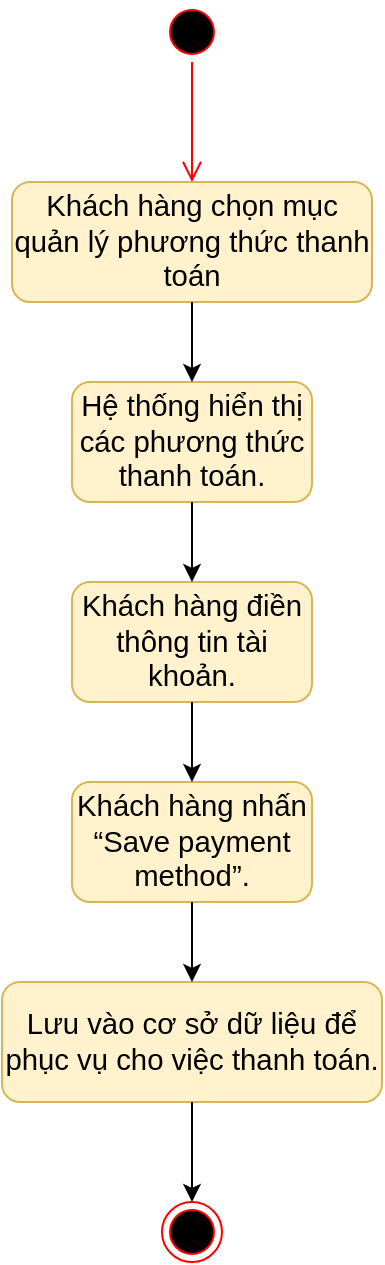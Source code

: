 <mxfile version="20.5.3" type="device"><diagram id="KO5z1uvD2co1ZCpSvD9R" name="Page-1"><mxGraphModel dx="1875" dy="913" grid="1" gridSize="10" guides="1" tooltips="1" connect="1" arrows="1" fold="1" page="1" pageScale="1" pageWidth="850" pageHeight="1100" math="0" shadow="0"><root><mxCell id="0"/><mxCell id="1" parent="0"/><mxCell id="q7j77z3ooRMhgcyaYHa4-30" value="" style="ellipse;html=1;shape=startState;fillColor=#000000;strokeColor=#ff0000;" parent="1" vertex="1"><mxGeometry x="425" y="50" width="30" height="30" as="geometry"/></mxCell><mxCell id="q7j77z3ooRMhgcyaYHa4-31" value="" style="edgeStyle=orthogonalEdgeStyle;html=1;verticalAlign=bottom;endArrow=open;endSize=8;strokeColor=#ff0000;rounded=0;" parent="1" source="q7j77z3ooRMhgcyaYHa4-30" edge="1"><mxGeometry relative="1" as="geometry"><mxPoint x="440" y="140" as="targetPoint"/><Array as="points"><mxPoint x="440" y="100"/><mxPoint x="440" y="100"/></Array></mxGeometry></mxCell><mxCell id="q7j77z3ooRMhgcyaYHa4-32" value="&lt;span id=&quot;docs-internal-guid-a827a6b3-7fff-8866-a487-34d40ec2ba41&quot;&gt;&lt;span style=&quot;font-size: 11pt; font-family: Calibri, sans-serif; background-color: transparent; font-variant-numeric: normal; font-variant-east-asian: normal; vertical-align: baseline;&quot;&gt;Khách hàng chọn mục quản lý phương thức thanh toán&lt;/span&gt;&lt;/span&gt;" style="rounded=1;whiteSpace=wrap;html=1;fillColor=#fff2cc;strokeColor=#d6b656;" parent="1" vertex="1"><mxGeometry x="350" y="140" width="180" height="60" as="geometry"/></mxCell><mxCell id="q7j77z3ooRMhgcyaYHa4-33" value="&lt;b id=&quot;docs-internal-guid-c3cc4836-7fff-9d9a-78bd-e6b8e192e5c8&quot; style=&quot;font-weight:normal;&quot;&gt;&lt;span style=&quot;font-size: 11pt; font-family: Calibri, sans-serif; color: rgb(0, 0, 0); background-color: transparent; font-weight: 400; font-style: normal; font-variant: normal; text-decoration: none; vertical-align: baseline;&quot;&gt;Hệ thống hiển thị các phương thức thanh toán.&lt;/span&gt;&lt;/b&gt;" style="rounded=1;whiteSpace=wrap;html=1;fillColor=#fff2cc;strokeColor=#d6b656;" parent="1" vertex="1"><mxGeometry x="380" y="240" width="120" height="60" as="geometry"/></mxCell><mxCell id="q7j77z3ooRMhgcyaYHa4-34" value="&lt;span id=&quot;docs-internal-guid-8d7d2346-7fff-162e-ab08-d91ebcec990f&quot;&gt;&lt;span style=&quot;font-size: 11pt; font-family: Calibri, sans-serif; background-color: transparent; font-variant-numeric: normal; font-variant-east-asian: normal; vertical-align: baseline;&quot;&gt;Khách hàng điền thông tin tài khoản.&lt;/span&gt;&lt;/span&gt;" style="rounded=1;whiteSpace=wrap;html=1;fillColor=#fff2cc;strokeColor=#d6b656;" parent="1" vertex="1"><mxGeometry x="380" y="340" width="120" height="60" as="geometry"/></mxCell><mxCell id="q7j77z3ooRMhgcyaYHa4-35" value="&lt;span id=&quot;docs-internal-guid-72a2c1e5-7fff-33ff-5f9f-f594ec21a3c9&quot;&gt;&lt;span style=&quot;font-size: 11pt; font-family: Calibri, sans-serif; background-color: transparent; font-variant-numeric: normal; font-variant-east-asian: normal; vertical-align: baseline;&quot;&gt;Khách hàng nhấn “Save payment method”.&lt;/span&gt;&lt;/span&gt;" style="rounded=1;whiteSpace=wrap;html=1;fillColor=#fff2cc;strokeColor=#d6b656;" parent="1" vertex="1"><mxGeometry x="380" y="440" width="120" height="60" as="geometry"/></mxCell><mxCell id="q7j77z3ooRMhgcyaYHa4-36" value="&lt;b id=&quot;docs-internal-guid-43ebf37a-7fff-61da-f67a-5b0c4e557e94&quot; style=&quot;font-weight:normal;&quot;&gt;&lt;span style=&quot;font-size: 11pt; font-family: Calibri, sans-serif; color: rgb(0, 0, 0); background-color: transparent; font-weight: 400; font-style: normal; font-variant: normal; text-decoration: none; vertical-align: baseline;&quot;&gt;Lưu vào cơ sở dữ liệu để phục vụ cho việc thanh toán.&lt;/span&gt;&lt;/b&gt;&lt;br&gt;" style="rounded=1;whiteSpace=wrap;html=1;fillColor=#fff2cc;strokeColor=#d6b656;" parent="1" vertex="1"><mxGeometry x="345" y="540" width="190" height="60" as="geometry"/></mxCell><mxCell id="q7j77z3ooRMhgcyaYHa4-41" value="" style="ellipse;html=1;shape=endState;fillColor=#000000;strokeColor=#ff0000;" parent="1" vertex="1"><mxGeometry x="425" y="650" width="30" height="30" as="geometry"/></mxCell><mxCell id="q7j77z3ooRMhgcyaYHa4-42" value="" style="endArrow=classic;html=1;rounded=0;" parent="1" source="q7j77z3ooRMhgcyaYHa4-32" target="q7j77z3ooRMhgcyaYHa4-33" edge="1"><mxGeometry width="50" height="50" relative="1" as="geometry"><mxPoint x="415" y="210" as="sourcePoint"/><mxPoint x="415" y="250" as="targetPoint"/></mxGeometry></mxCell><mxCell id="q7j77z3ooRMhgcyaYHa4-43" value="" style="endArrow=classic;html=1;rounded=0;" parent="1" source="q7j77z3ooRMhgcyaYHa4-33" target="q7j77z3ooRMhgcyaYHa4-34" edge="1"><mxGeometry width="50" height="50" relative="1" as="geometry"><mxPoint x="450" y="270" as="sourcePoint"/><mxPoint x="450" y="270" as="targetPoint"/></mxGeometry></mxCell><mxCell id="q7j77z3ooRMhgcyaYHa4-44" value="" style="endArrow=classic;html=1;rounded=0;" parent="1" source="q7j77z3ooRMhgcyaYHa4-34" target="q7j77z3ooRMhgcyaYHa4-35" edge="1"><mxGeometry width="50" height="50" relative="1" as="geometry"><mxPoint x="460" y="220" as="sourcePoint"/><mxPoint x="460" y="280" as="targetPoint"/></mxGeometry></mxCell><mxCell id="q7j77z3ooRMhgcyaYHa4-45" value="" style="endArrow=classic;html=1;rounded=0;" parent="1" source="q7j77z3ooRMhgcyaYHa4-35" target="q7j77z3ooRMhgcyaYHa4-36" edge="1"><mxGeometry width="50" height="50" relative="1" as="geometry"><mxPoint x="450" y="540" as="sourcePoint"/><mxPoint x="470" y="290" as="targetPoint"/></mxGeometry></mxCell><mxCell id="q7j77z3ooRMhgcyaYHa4-46" value="" style="endArrow=classic;html=1;rounded=0;" parent="1" source="q7j77z3ooRMhgcyaYHa4-36" target="q7j77z3ooRMhgcyaYHa4-41" edge="1"><mxGeometry width="50" height="50" relative="1" as="geometry"><mxPoint x="480" y="240" as="sourcePoint"/><mxPoint x="480" y="300" as="targetPoint"/></mxGeometry></mxCell></root></mxGraphModel></diagram></mxfile>